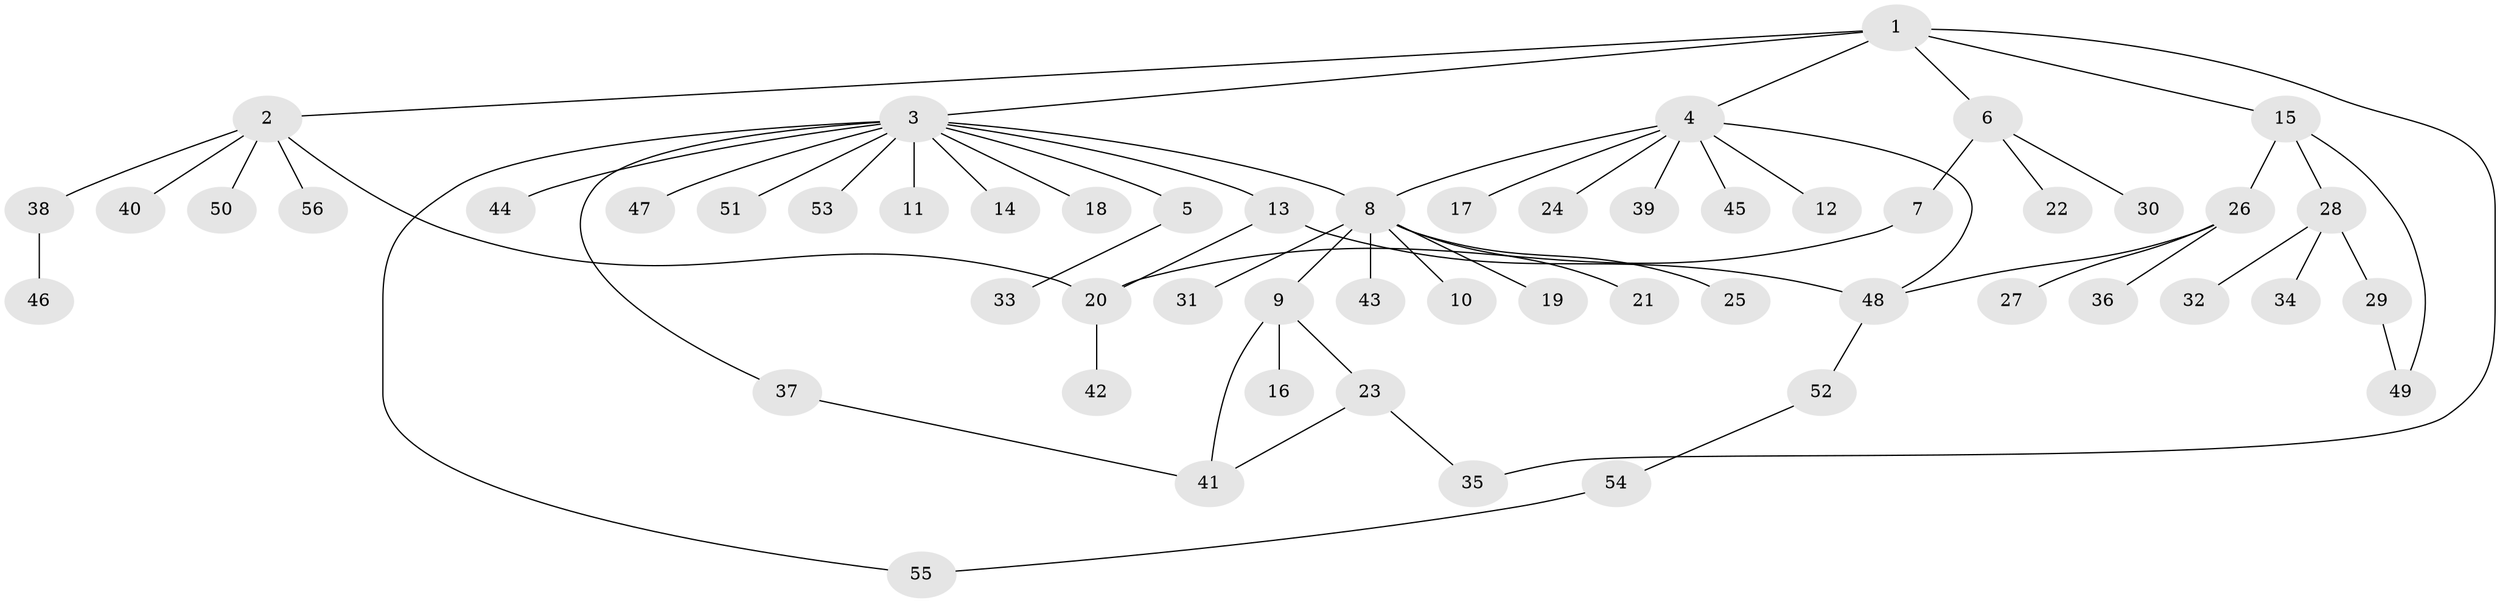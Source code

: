 // coarse degree distribution, {6: 0.047619047619047616, 20: 0.023809523809523808, 7: 0.023809523809523808, 1: 0.6190476190476191, 3: 0.14285714285714285, 2: 0.07142857142857142, 5: 0.023809523809523808, 4: 0.047619047619047616}
// Generated by graph-tools (version 1.1) at 2025/23/03/03/25 07:23:54]
// undirected, 56 vertices, 65 edges
graph export_dot {
graph [start="1"]
  node [color=gray90,style=filled];
  1;
  2;
  3;
  4;
  5;
  6;
  7;
  8;
  9;
  10;
  11;
  12;
  13;
  14;
  15;
  16;
  17;
  18;
  19;
  20;
  21;
  22;
  23;
  24;
  25;
  26;
  27;
  28;
  29;
  30;
  31;
  32;
  33;
  34;
  35;
  36;
  37;
  38;
  39;
  40;
  41;
  42;
  43;
  44;
  45;
  46;
  47;
  48;
  49;
  50;
  51;
  52;
  53;
  54;
  55;
  56;
  1 -- 2;
  1 -- 3;
  1 -- 4;
  1 -- 6;
  1 -- 15;
  1 -- 35;
  2 -- 20;
  2 -- 38;
  2 -- 40;
  2 -- 50;
  2 -- 56;
  3 -- 5;
  3 -- 8;
  3 -- 11;
  3 -- 13;
  3 -- 14;
  3 -- 18;
  3 -- 37;
  3 -- 44;
  3 -- 47;
  3 -- 51;
  3 -- 53;
  3 -- 55;
  4 -- 8;
  4 -- 12;
  4 -- 17;
  4 -- 24;
  4 -- 39;
  4 -- 45;
  4 -- 48;
  5 -- 33;
  6 -- 7;
  6 -- 22;
  6 -- 30;
  7 -- 20;
  8 -- 9;
  8 -- 10;
  8 -- 19;
  8 -- 21;
  8 -- 25;
  8 -- 31;
  8 -- 43;
  9 -- 16;
  9 -- 23;
  9 -- 41;
  13 -- 20;
  13 -- 48;
  15 -- 26;
  15 -- 28;
  15 -- 49;
  20 -- 42;
  23 -- 35;
  23 -- 41;
  26 -- 27;
  26 -- 36;
  26 -- 48;
  28 -- 29;
  28 -- 32;
  28 -- 34;
  29 -- 49;
  37 -- 41;
  38 -- 46;
  48 -- 52;
  52 -- 54;
  54 -- 55;
}
